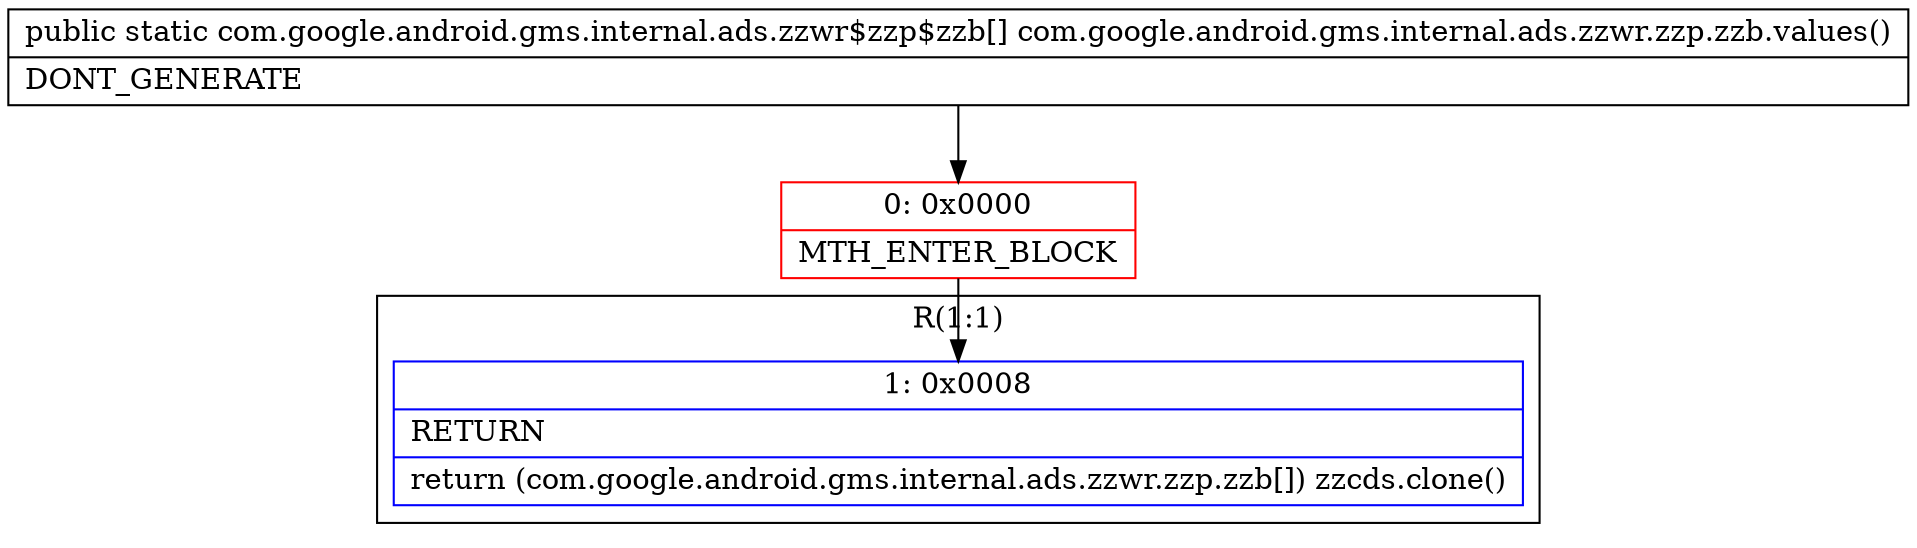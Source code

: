 digraph "CFG forcom.google.android.gms.internal.ads.zzwr.zzp.zzb.values()[Lcom\/google\/android\/gms\/internal\/ads\/zzwr$zzp$zzb;" {
subgraph cluster_Region_915122254 {
label = "R(1:1)";
node [shape=record,color=blue];
Node_1 [shape=record,label="{1\:\ 0x0008|RETURN\l|return (com.google.android.gms.internal.ads.zzwr.zzp.zzb[]) zzcds.clone()\l}"];
}
Node_0 [shape=record,color=red,label="{0\:\ 0x0000|MTH_ENTER_BLOCK\l}"];
MethodNode[shape=record,label="{public static com.google.android.gms.internal.ads.zzwr$zzp$zzb[] com.google.android.gms.internal.ads.zzwr.zzp.zzb.values()  | DONT_GENERATE\l}"];
MethodNode -> Node_0;
Node_0 -> Node_1;
}

